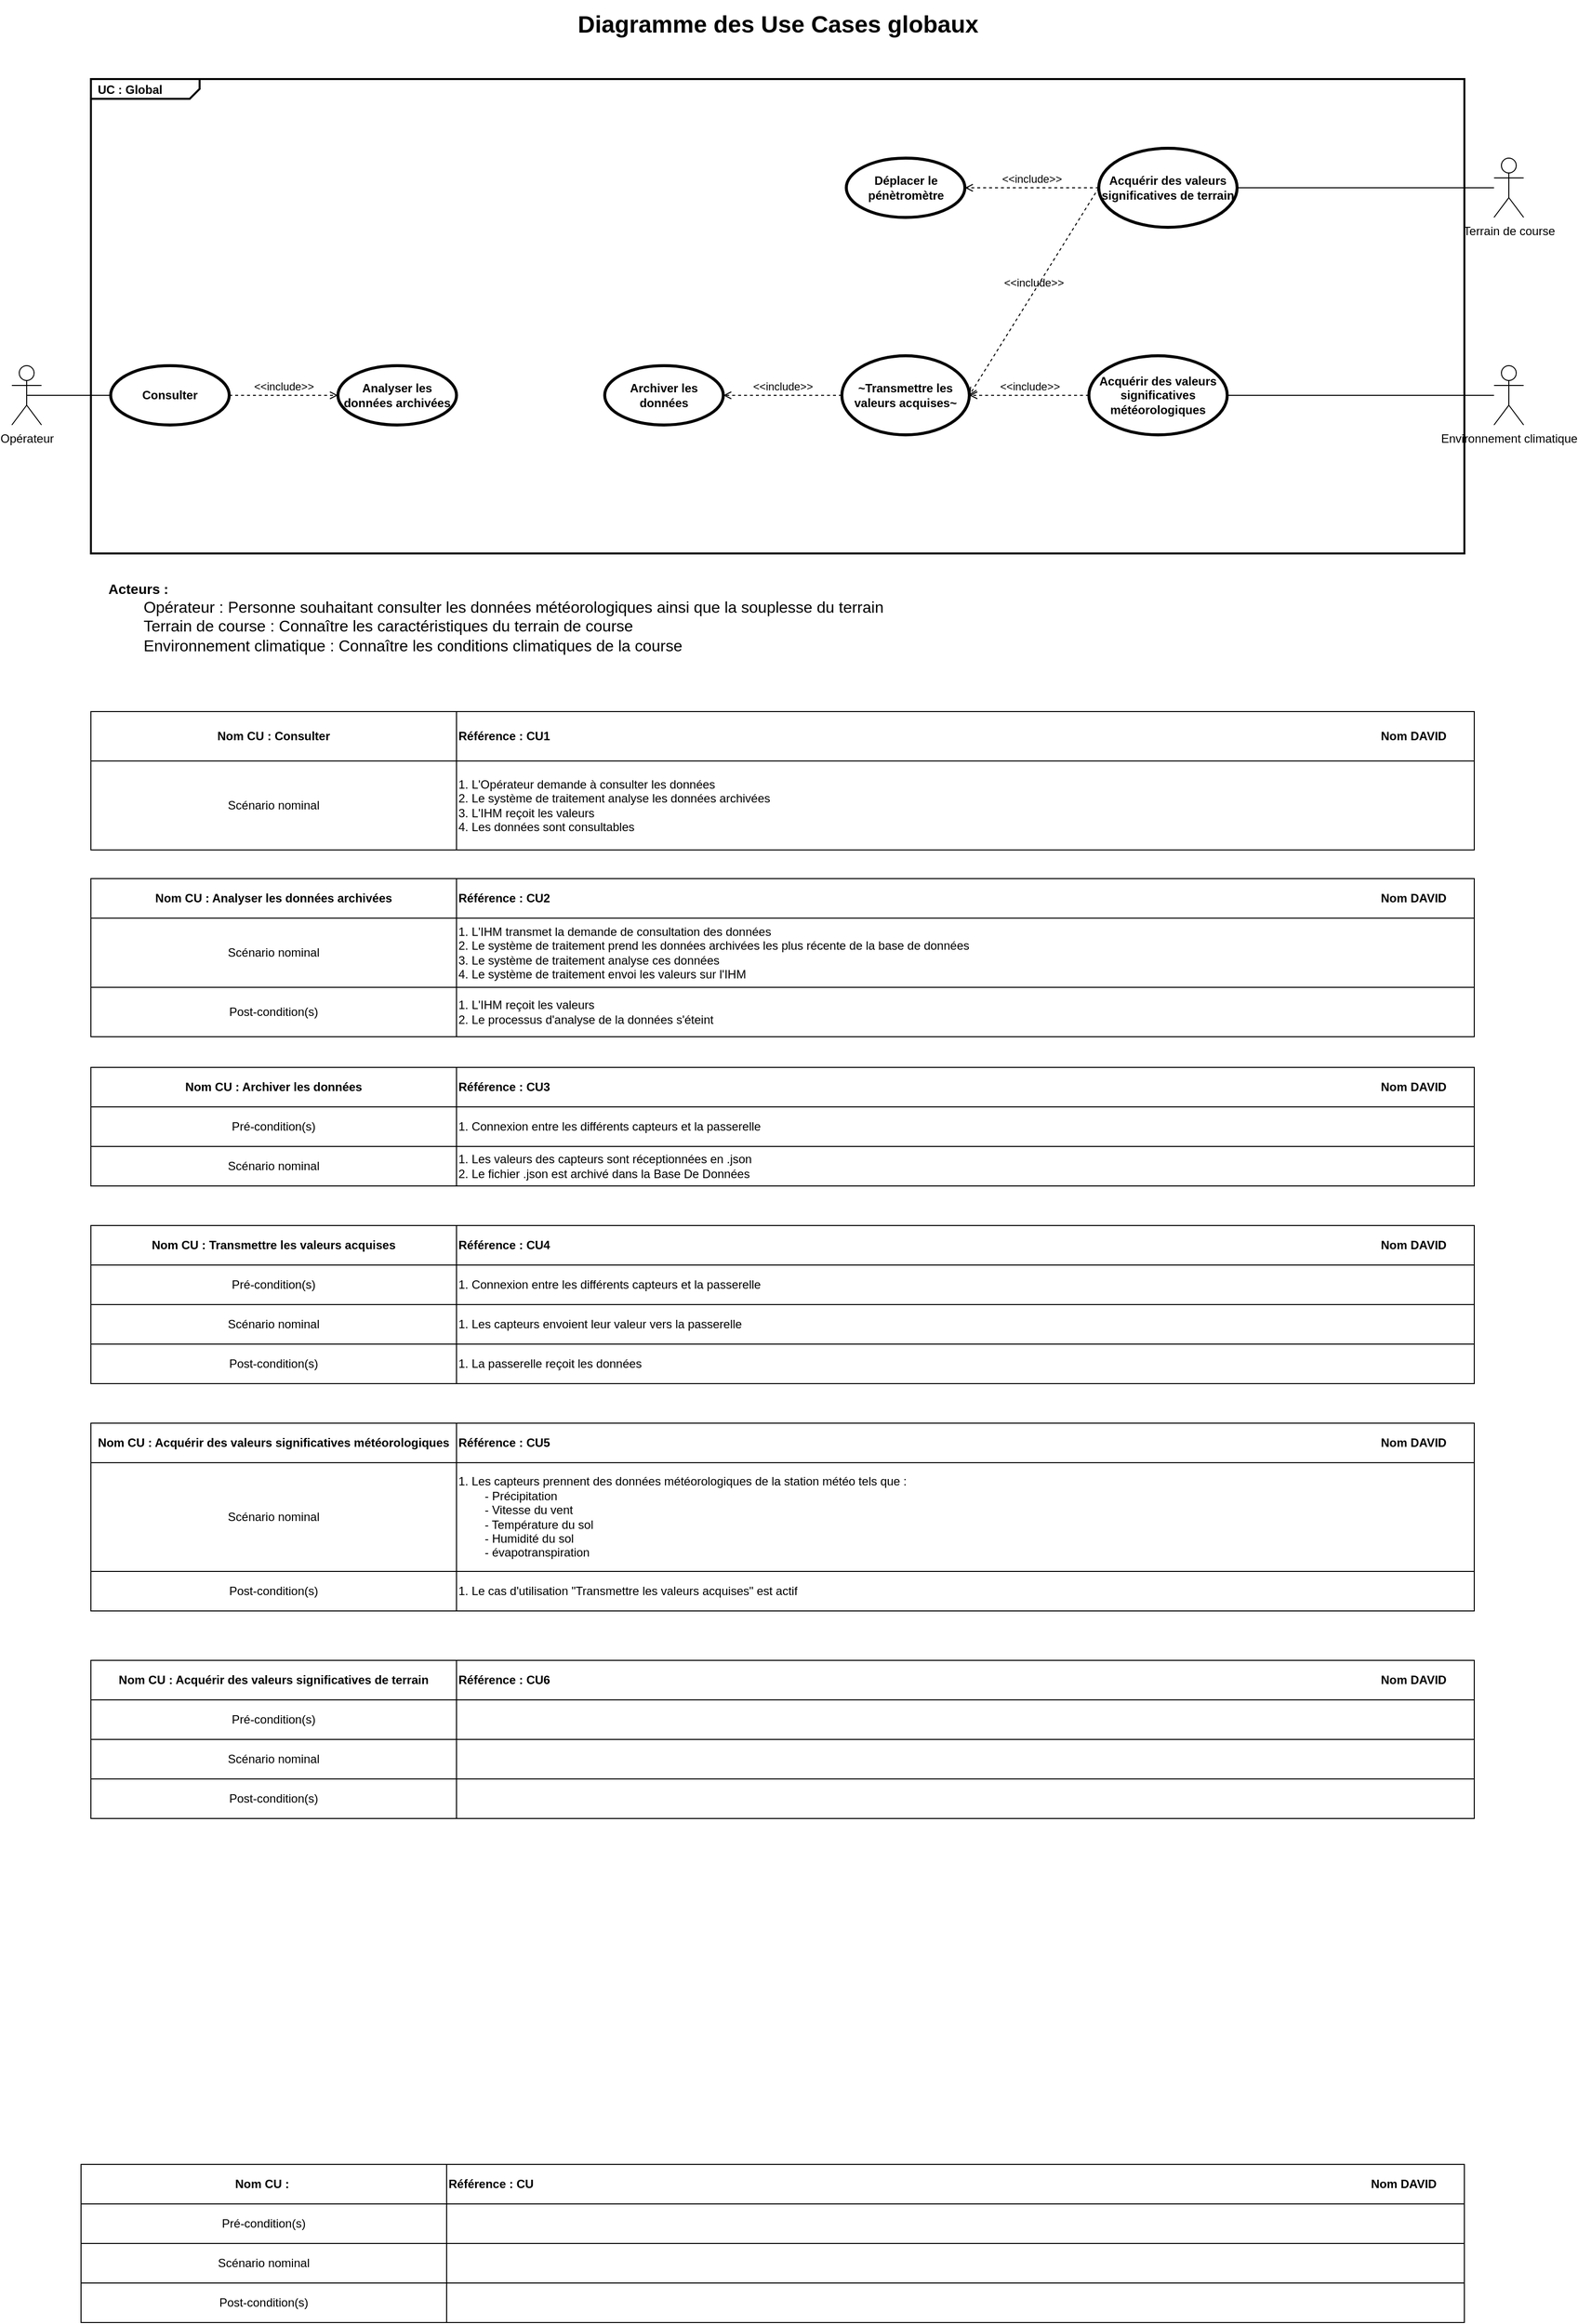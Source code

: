 <mxfile version="26.0.11">
  <diagram name="Page-1" id="A70qAdrdHBVWr6EGe4Zw">
    <mxGraphModel dx="1508" dy="587" grid="1" gridSize="10" guides="1" tooltips="1" connect="1" arrows="1" fold="1" page="1" pageScale="1" pageWidth="827" pageHeight="1169" math="0" shadow="0">
      <root>
        <mxCell id="0" />
        <mxCell id="1" parent="0" />
        <mxCell id="mM5LaX8ZNjWrrgv3H_fU-1" value="&lt;p style=&quot;margin:0px;margin-top:4px;margin-left:7px;text-align:left;&quot;&gt;&lt;b&gt;UC : Global&lt;/b&gt;&lt;/p&gt;" style="html=1;shape=mxgraph.sysml.package;overflow=fill;labelX=110;strokeWidth=2;align=center;" parent="1" vertex="1">
          <mxGeometry x="120" y="200" width="1390" height="480" as="geometry" />
        </mxCell>
        <mxCell id="mM5LaX8ZNjWrrgv3H_fU-2" value="Opérateur" style="shape=umlActor;html=1;verticalLabelPosition=bottom;verticalAlign=top;align=center;" parent="1" vertex="1">
          <mxGeometry x="40" y="490" width="30" height="60" as="geometry" />
        </mxCell>
        <mxCell id="mM5LaX8ZNjWrrgv3H_fU-3" value="Consulter" style="shape=ellipse;html=1;strokeWidth=3;fontStyle=1;whiteSpace=wrap;align=center;perimeter=ellipsePerimeter;" parent="1" vertex="1">
          <mxGeometry x="140" y="490" width="120" height="60" as="geometry" />
        </mxCell>
        <mxCell id="mM5LaX8ZNjWrrgv3H_fU-4" value="" style="edgeStyle=none;html=1;endArrow=none;verticalAlign=bottom;rounded=0;exitX=0.5;exitY=0.5;exitDx=0;exitDy=0;exitPerimeter=0;entryX=0;entryY=0.5;entryDx=0;entryDy=0;" parent="1" source="mM5LaX8ZNjWrrgv3H_fU-2" target="mM5LaX8ZNjWrrgv3H_fU-3" edge="1">
          <mxGeometry width="160" relative="1" as="geometry">
            <mxPoint x="780" y="450" as="sourcePoint" />
            <mxPoint x="940" y="450" as="targetPoint" />
          </mxGeometry>
        </mxCell>
        <mxCell id="mM5LaX8ZNjWrrgv3H_fU-5" value="Analyser les données archivées" style="shape=ellipse;html=1;strokeWidth=3;fontStyle=1;whiteSpace=wrap;align=center;perimeter=ellipsePerimeter;" parent="1" vertex="1">
          <mxGeometry x="370" y="490" width="120" height="60" as="geometry" />
        </mxCell>
        <mxCell id="mM5LaX8ZNjWrrgv3H_fU-6" value="&amp;lt;&amp;lt;include&amp;gt;&amp;gt;" style="edgeStyle=none;html=1;endArrow=open;verticalAlign=bottom;dashed=1;labelBackgroundColor=none;rounded=0;exitX=1;exitY=0.5;exitDx=0;exitDy=0;entryX=0;entryY=0.5;entryDx=0;entryDy=0;" parent="1" source="mM5LaX8ZNjWrrgv3H_fU-3" target="mM5LaX8ZNjWrrgv3H_fU-5" edge="1">
          <mxGeometry width="160" relative="1" as="geometry">
            <mxPoint x="780" y="450" as="sourcePoint" />
            <mxPoint x="940" y="450" as="targetPoint" />
          </mxGeometry>
        </mxCell>
        <mxCell id="mM5LaX8ZNjWrrgv3H_fU-10" value="Acquérir des valeurs significatives météorologiques" style="shape=ellipse;html=1;strokeWidth=3;fontStyle=1;whiteSpace=wrap;align=center;perimeter=ellipsePerimeter;" parent="1" vertex="1">
          <mxGeometry x="1130" y="480" width="140" height="80" as="geometry" />
        </mxCell>
        <mxCell id="mM5LaX8ZNjWrrgv3H_fU-11" value="Environnement climatique" style="shape=umlActor;html=1;verticalLabelPosition=bottom;verticalAlign=top;align=center;" parent="1" vertex="1">
          <mxGeometry x="1540" y="490" width="30" height="60" as="geometry" />
        </mxCell>
        <mxCell id="mM5LaX8ZNjWrrgv3H_fU-12" value="Terrain de course" style="shape=umlActor;html=1;verticalLabelPosition=bottom;verticalAlign=top;align=center;" parent="1" vertex="1">
          <mxGeometry x="1540" y="280" width="30" height="60" as="geometry" />
        </mxCell>
        <mxCell id="mM5LaX8ZNjWrrgv3H_fU-16" value="~Transmettre les valeurs acquises~" style="shape=ellipse;html=1;strokeWidth=3;fontStyle=1;whiteSpace=wrap;align=center;perimeter=ellipsePerimeter;" parent="1" vertex="1">
          <mxGeometry x="880" y="480" width="129" height="80" as="geometry" />
        </mxCell>
        <mxCell id="mM5LaX8ZNjWrrgv3H_fU-17" value="&amp;lt;&amp;lt;include&amp;gt;&amp;gt;" style="edgeStyle=none;html=1;endArrow=open;verticalAlign=bottom;dashed=1;labelBackgroundColor=none;rounded=0;entryX=1;entryY=0.5;entryDx=0;entryDy=0;exitX=0;exitY=0.5;exitDx=0;exitDy=0;" parent="1" source="mM5LaX8ZNjWrrgv3H_fU-10" target="mM5LaX8ZNjWrrgv3H_fU-16" edge="1">
          <mxGeometry width="160" relative="1" as="geometry">
            <mxPoint x="770" y="450" as="sourcePoint" />
            <mxPoint x="930" y="450" as="targetPoint" />
          </mxGeometry>
        </mxCell>
        <mxCell id="mM5LaX8ZNjWrrgv3H_fU-18" value="Archiver les données" style="shape=ellipse;html=1;strokeWidth=3;fontStyle=1;whiteSpace=wrap;align=center;perimeter=ellipsePerimeter;" parent="1" vertex="1">
          <mxGeometry x="640" y="490" width="120" height="60" as="geometry" />
        </mxCell>
        <mxCell id="mM5LaX8ZNjWrrgv3H_fU-20" value="&amp;lt;&amp;lt;include&amp;gt;&amp;gt;" style="edgeStyle=none;html=1;endArrow=open;verticalAlign=bottom;dashed=1;labelBackgroundColor=none;rounded=0;entryX=1;entryY=0.5;entryDx=0;entryDy=0;exitX=0;exitY=0.5;exitDx=0;exitDy=0;" parent="1" source="mM5LaX8ZNjWrrgv3H_fU-16" target="mM5LaX8ZNjWrrgv3H_fU-18" edge="1">
          <mxGeometry width="160" relative="1" as="geometry">
            <mxPoint x="770" y="450" as="sourcePoint" />
            <mxPoint x="930" y="450" as="targetPoint" />
          </mxGeometry>
        </mxCell>
        <mxCell id="mM5LaX8ZNjWrrgv3H_fU-22" value="Acquérir des valeurs significatives de terrain" style="shape=ellipse;html=1;strokeWidth=3;fontStyle=1;whiteSpace=wrap;align=center;perimeter=ellipsePerimeter;" parent="1" vertex="1">
          <mxGeometry x="1140" y="270" width="140" height="80" as="geometry" />
        </mxCell>
        <mxCell id="mM5LaX8ZNjWrrgv3H_fU-23" value="&amp;lt;&amp;lt;include&amp;gt;&amp;gt;" style="edgeStyle=none;html=1;endArrow=open;verticalAlign=bottom;dashed=1;labelBackgroundColor=none;rounded=0;entryX=1;entryY=0.5;entryDx=0;entryDy=0;exitX=0;exitY=0.5;exitDx=0;exitDy=0;" parent="1" source="mM5LaX8ZNjWrrgv3H_fU-22" target="mM5LaX8ZNjWrrgv3H_fU-16" edge="1">
          <mxGeometry width="160" relative="1" as="geometry">
            <mxPoint x="1130" y="555" as="sourcePoint" />
            <mxPoint x="1019" y="505" as="targetPoint" />
          </mxGeometry>
        </mxCell>
        <mxCell id="mM5LaX8ZNjWrrgv3H_fU-24" value="&amp;lt;&amp;lt;include&amp;gt;&amp;gt;" style="edgeStyle=none;html=1;endArrow=open;verticalAlign=bottom;dashed=1;labelBackgroundColor=none;rounded=0;exitX=0;exitY=0.5;exitDx=0;exitDy=0;" parent="1" source="mM5LaX8ZNjWrrgv3H_fU-22" target="mM5LaX8ZNjWrrgv3H_fU-25" edge="1">
          <mxGeometry width="160" relative="1" as="geometry">
            <mxPoint x="770" y="430" as="sourcePoint" />
            <mxPoint x="930" y="430" as="targetPoint" />
          </mxGeometry>
        </mxCell>
        <mxCell id="mM5LaX8ZNjWrrgv3H_fU-25" value="Déplacer le pénètromètre" style="shape=ellipse;html=1;strokeWidth=3;fontStyle=1;whiteSpace=wrap;align=center;perimeter=ellipsePerimeter;" parent="1" vertex="1">
          <mxGeometry x="884.5" y="280" width="120" height="60" as="geometry" />
        </mxCell>
        <mxCell id="mM5LaX8ZNjWrrgv3H_fU-30" value="&lt;font style=&quot;font-size: 24px;&quot;&gt;&lt;b style=&quot;&quot;&gt;Diagramme des Use Cases globaux&lt;/b&gt;&lt;/font&gt;" style="text;html=1;align=center;verticalAlign=middle;whiteSpace=wrap;rounded=0;" parent="1" vertex="1">
          <mxGeometry x="603.75" y="120" width="422.5" height="50" as="geometry" />
        </mxCell>
        <mxCell id="mM5LaX8ZNjWrrgv3H_fU-32" value="&lt;div style=&quot;text-align: left;&quot;&gt;&lt;span style=&quot;background-color: transparent; color: light-dark(rgb(0, 0, 0), rgb(255, 255, 255));&quot;&gt;&lt;font style=&quot;font-size: 14px;&quot;&gt;&lt;b&gt;Acteurs :&lt;/b&gt;&lt;/font&gt;&lt;/span&gt;&lt;/div&gt;&lt;div style=&quot;text-align: left;&quot;&gt;&lt;font size=&quot;3&quot;&gt;&lt;span style=&quot;white-space: pre;&quot;&gt;&#x9;&lt;/span&gt;Opérateur : Personne souhaitant consulter les données météorologiques ainsi que la souplesse du terrain&lt;/font&gt;&lt;br&gt;&lt;/div&gt;&lt;div style=&quot;text-align: left;&quot;&gt;&lt;font size=&quot;3&quot;&gt;&lt;span style=&quot;white-space: pre;&quot;&gt;&#x9;&lt;/span&gt;Terrain de course : Connaître les caractéristiques du terrain de course&lt;/font&gt;&lt;/div&gt;&lt;div style=&quot;text-align: left;&quot;&gt;&lt;font size=&quot;3&quot;&gt;&lt;span style=&quot;white-space: pre;&quot;&gt;&#x9;&lt;/span&gt;Environnement climatique : Connaître les conditions climatiques de la course&lt;br&gt;&lt;/font&gt;&lt;/div&gt;" style="text;html=1;align=center;verticalAlign=middle;whiteSpace=wrap;rounded=0;" parent="1" vertex="1">
          <mxGeometry x="120" y="700" width="820" height="90" as="geometry" />
        </mxCell>
        <mxCell id="IDqtNjEQeDUn0TwhhDhB-2" value="" style="edgeStyle=none;html=1;endArrow=none;verticalAlign=bottom;rounded=0;fontSize=12;startSize=8;endSize=8;curved=1;exitX=1;exitY=0.5;exitDx=0;exitDy=0;" parent="1" source="mM5LaX8ZNjWrrgv3H_fU-22" target="mM5LaX8ZNjWrrgv3H_fU-12" edge="1">
          <mxGeometry width="160" relative="1" as="geometry">
            <mxPoint x="710" y="450" as="sourcePoint" />
            <mxPoint x="870" y="450" as="targetPoint" />
          </mxGeometry>
        </mxCell>
        <mxCell id="IDqtNjEQeDUn0TwhhDhB-4" value="" style="edgeStyle=none;html=1;endArrow=none;verticalAlign=bottom;rounded=0;fontSize=12;startSize=8;endSize=8;curved=1;exitX=1;exitY=0.5;exitDx=0;exitDy=0;" parent="1" source="mM5LaX8ZNjWrrgv3H_fU-10" target="mM5LaX8ZNjWrrgv3H_fU-11" edge="1">
          <mxGeometry width="160" relative="1" as="geometry">
            <mxPoint x="1290" y="390" as="sourcePoint" />
            <mxPoint x="1560" y="305" as="targetPoint" />
          </mxGeometry>
        </mxCell>
        <mxCell id="TfrUjy63wPKS15s9oKsK-1" value="" style="shape=table;startSize=0;container=1;collapsible=0;childLayout=tableLayout;" parent="1" vertex="1">
          <mxGeometry x="120" y="840" width="1400" height="140" as="geometry" />
        </mxCell>
        <mxCell id="TfrUjy63wPKS15s9oKsK-2" value="" style="shape=tableRow;horizontal=0;startSize=0;swimlaneHead=0;swimlaneBody=0;strokeColor=inherit;top=0;left=0;bottom=0;right=0;collapsible=0;dropTarget=0;fillColor=none;points=[[0,0.5],[1,0.5]];portConstraint=eastwest;" parent="TfrUjy63wPKS15s9oKsK-1" vertex="1">
          <mxGeometry width="1400" height="50" as="geometry" />
        </mxCell>
        <mxCell id="TfrUjy63wPKS15s9oKsK-3" value="&lt;b&gt;Nom CU : Consulter&lt;/b&gt;" style="shape=partialRectangle;html=1;whiteSpace=wrap;connectable=0;strokeColor=inherit;overflow=hidden;fillColor=none;top=0;left=0;bottom=0;right=0;pointerEvents=1;" parent="TfrUjy63wPKS15s9oKsK-2" vertex="1">
          <mxGeometry width="370" height="50" as="geometry">
            <mxRectangle width="370" height="50" as="alternateBounds" />
          </mxGeometry>
        </mxCell>
        <mxCell id="TfrUjy63wPKS15s9oKsK-4" value="&lt;b&gt;Référence : CU1&lt;span style=&quot;white-space: pre;&quot;&gt;&#x9;&lt;/span&gt;&lt;span style=&quot;white-space: pre;&quot;&gt;&#x9;&lt;/span&gt;&lt;span style=&quot;white-space: pre;&quot;&gt;&#x9;&lt;/span&gt;&lt;span style=&quot;white-space: pre;&quot;&gt;&#x9;&lt;/span&gt;&lt;span style=&quot;white-space: pre;&quot;&gt;&#x9;&lt;/span&gt;&lt;span style=&quot;white-space: pre;&quot;&gt;&#x9;&lt;/span&gt;&lt;span style=&quot;white-space: pre;&quot;&gt;&#x9;&lt;/span&gt;&lt;span style=&quot;white-space: pre;&quot;&gt;&#x9;&lt;/span&gt;&lt;span style=&quot;white-space: pre;&quot;&gt;&#x9;&lt;/span&gt;&lt;span style=&quot;white-space: pre;&quot;&gt;&#x9;&lt;/span&gt;&lt;span style=&quot;white-space: pre;&quot;&gt;&#x9;&lt;/span&gt;&lt;span style=&quot;white-space: pre;&quot;&gt;&#x9;&lt;/span&gt;&lt;span style=&quot;white-space: pre;&quot;&gt;&#x9;&lt;/span&gt;&lt;span style=&quot;white-space: pre;&quot;&gt;&#x9;&lt;/span&gt;&lt;span style=&quot;white-space: pre;&quot;&gt;&#x9;&lt;/span&gt;&lt;span style=&quot;white-space: pre;&quot;&gt;&#x9;&lt;/span&gt;&lt;span style=&quot;white-space: pre;&quot;&gt;&#x9;&lt;/span&gt;&lt;span style=&quot;white-space: pre;&quot;&gt;&#x9;&lt;/span&gt;&lt;span style=&quot;white-space: pre;&quot;&gt;&#x9;&lt;/span&gt;&lt;span style=&quot;white-space: pre;&quot;&gt;&#x9;&lt;/span&gt;&lt;span style=&quot;white-space: pre;&quot;&gt;&#x9;&lt;/span&gt;&lt;span style=&quot;white-space: pre;&quot;&gt;&#x9;&lt;/span&gt;&lt;span style=&quot;white-space: pre;&quot;&gt;&#x9;&lt;/span&gt;&lt;span style=&quot;white-space: pre;&quot;&gt;&#x9;&lt;/span&gt;&lt;span style=&quot;white-space: pre;&quot;&gt;&#x9;&lt;/span&gt;&lt;span style=&quot;white-space: pre;&quot;&gt;&#x9;&lt;/span&gt;&lt;span style=&quot;white-space: pre;&quot;&gt;&#x9;&lt;/span&gt;&lt;span style=&quot;white-space: pre;&quot;&gt;&#x9;&lt;/span&gt;&lt;span style=&quot;white-space: pre;&quot;&gt;&#x9;&lt;/span&gt;&lt;span style=&quot;white-space: pre;&quot;&gt;&#x9;&lt;/span&gt;&lt;span style=&quot;white-space: pre;&quot;&gt;&#x9;&lt;/span&gt;&lt;span style=&quot;white-space: pre;&quot;&gt;&#x9;&lt;/span&gt;Nom DAVID&lt;/b&gt;" style="shape=partialRectangle;html=1;whiteSpace=wrap;connectable=0;strokeColor=inherit;overflow=hidden;fillColor=none;top=0;left=0;bottom=0;right=0;pointerEvents=1;align=left;" parent="TfrUjy63wPKS15s9oKsK-2" vertex="1">
          <mxGeometry x="370" width="1030" height="50" as="geometry">
            <mxRectangle width="1030" height="50" as="alternateBounds" />
          </mxGeometry>
        </mxCell>
        <mxCell id="TfrUjy63wPKS15s9oKsK-8" value="" style="shape=tableRow;horizontal=0;startSize=0;swimlaneHead=0;swimlaneBody=0;strokeColor=inherit;top=0;left=0;bottom=0;right=0;collapsible=0;dropTarget=0;fillColor=none;points=[[0,0.5],[1,0.5]];portConstraint=eastwest;" parent="TfrUjy63wPKS15s9oKsK-1" vertex="1">
          <mxGeometry y="50" width="1400" height="90" as="geometry" />
        </mxCell>
        <mxCell id="TfrUjy63wPKS15s9oKsK-9" value="Scénario nominal" style="shape=partialRectangle;html=1;whiteSpace=wrap;connectable=0;strokeColor=inherit;overflow=hidden;fillColor=none;top=0;left=0;bottom=0;right=0;pointerEvents=1;" parent="TfrUjy63wPKS15s9oKsK-8" vertex="1">
          <mxGeometry width="370" height="90" as="geometry">
            <mxRectangle width="370" height="90" as="alternateBounds" />
          </mxGeometry>
        </mxCell>
        <mxCell id="TfrUjy63wPKS15s9oKsK-10" value="1. L&#39;Opérateur demande à consulter les données&lt;div&gt;2. Le système de traitement analyse les données archivées&lt;/div&gt;&lt;div&gt;3. L&#39;IHM reçoit les valeurs&lt;/div&gt;&lt;div&gt;4. Les données sont consultables&lt;/div&gt;" style="shape=partialRectangle;html=1;whiteSpace=wrap;connectable=0;strokeColor=inherit;overflow=hidden;fillColor=none;top=0;left=0;bottom=0;right=0;pointerEvents=1;align=left;" parent="TfrUjy63wPKS15s9oKsK-8" vertex="1">
          <mxGeometry x="370" width="1030" height="90" as="geometry">
            <mxRectangle width="1030" height="90" as="alternateBounds" />
          </mxGeometry>
        </mxCell>
        <mxCell id="TfrUjy63wPKS15s9oKsK-27" value="" style="shape=table;startSize=0;container=1;collapsible=0;childLayout=tableLayout;" parent="1" vertex="1">
          <mxGeometry x="110" y="2310" width="1400" height="160" as="geometry" />
        </mxCell>
        <mxCell id="TfrUjy63wPKS15s9oKsK-28" value="" style="shape=tableRow;horizontal=0;startSize=0;swimlaneHead=0;swimlaneBody=0;strokeColor=inherit;top=0;left=0;bottom=0;right=0;collapsible=0;dropTarget=0;fillColor=none;points=[[0,0.5],[1,0.5]];portConstraint=eastwest;" parent="TfrUjy63wPKS15s9oKsK-27" vertex="1">
          <mxGeometry width="1400" height="40" as="geometry" />
        </mxCell>
        <mxCell id="TfrUjy63wPKS15s9oKsK-29" value="&lt;b&gt;Nom CU :&amp;nbsp;&lt;/b&gt;" style="shape=partialRectangle;html=1;whiteSpace=wrap;connectable=0;strokeColor=inherit;overflow=hidden;fillColor=none;top=0;left=0;bottom=0;right=0;pointerEvents=1;" parent="TfrUjy63wPKS15s9oKsK-28" vertex="1">
          <mxGeometry width="370" height="40" as="geometry">
            <mxRectangle width="370" height="40" as="alternateBounds" />
          </mxGeometry>
        </mxCell>
        <mxCell id="TfrUjy63wPKS15s9oKsK-30" value="&lt;b&gt;Référence : CU&lt;span style=&quot;white-space: pre;&quot;&gt;&#x9;&lt;/span&gt;&lt;span style=&quot;white-space: pre;&quot;&gt;&#x9;&lt;/span&gt;&lt;span style=&quot;white-space: pre;&quot;&gt;&#x9;&lt;/span&gt;&lt;span style=&quot;white-space: pre;&quot;&gt;&#x9;&lt;/span&gt;&lt;span style=&quot;white-space: pre;&quot;&gt;&#x9;&lt;/span&gt;&lt;span style=&quot;white-space: pre;&quot;&gt;&#x9;&lt;/span&gt;&lt;span style=&quot;white-space: pre;&quot;&gt;&#x9;&lt;/span&gt;&lt;span style=&quot;white-space: pre;&quot;&gt;&#x9;&lt;/span&gt;&lt;span style=&quot;white-space: pre;&quot;&gt;&#x9;&lt;/span&gt;&lt;span style=&quot;white-space: pre;&quot;&gt;&#x9;&lt;/span&gt;&lt;span style=&quot;white-space: pre;&quot;&gt;&#x9;&lt;/span&gt;&lt;span style=&quot;white-space: pre;&quot;&gt;&#x9;&lt;/span&gt;&lt;span style=&quot;white-space: pre;&quot;&gt;&#x9;&lt;/span&gt;&lt;span style=&quot;white-space: pre;&quot;&gt;&#x9;&lt;/span&gt;&lt;span style=&quot;white-space: pre;&quot;&gt;&#x9;&lt;/span&gt;&lt;span style=&quot;white-space: pre;&quot;&gt;&#x9;&lt;/span&gt;&lt;span style=&quot;white-space: pre;&quot;&gt;&#x9;&lt;/span&gt;&lt;span style=&quot;white-space: pre;&quot;&gt;&#x9;&lt;/span&gt;&lt;span style=&quot;white-space: pre;&quot;&gt;&#x9;&lt;/span&gt;&lt;span style=&quot;white-space: pre;&quot;&gt;&#x9;&lt;/span&gt;&lt;span style=&quot;white-space: pre;&quot;&gt;&#x9;&lt;/span&gt;&lt;span style=&quot;white-space: pre;&quot;&gt;&#x9;&lt;/span&gt;&lt;span style=&quot;white-space: pre;&quot;&gt;&#x9;&lt;/span&gt;&lt;span style=&quot;white-space: pre;&quot;&gt;&#x9;&lt;/span&gt;&lt;span style=&quot;white-space: pre;&quot;&gt;&#x9;&lt;/span&gt;&lt;span style=&quot;white-space: pre;&quot;&gt;&#x9;&lt;/span&gt;&lt;span style=&quot;white-space: pre;&quot;&gt;&#x9;&lt;/span&gt;&lt;span style=&quot;white-space: pre;&quot;&gt;&#x9;&lt;/span&gt;&lt;span style=&quot;white-space: pre;&quot;&gt;&#x9;&lt;/span&gt;&lt;span style=&quot;white-space: pre;&quot;&gt;&#x9;&lt;/span&gt;&lt;span style=&quot;white-space: pre;&quot;&gt;&#x9;&lt;/span&gt;&lt;span style=&quot;white-space: pre;&quot;&gt;&#x9;&lt;/span&gt;Nom DAVID&lt;/b&gt;" style="shape=partialRectangle;html=1;whiteSpace=wrap;connectable=0;strokeColor=inherit;overflow=hidden;fillColor=none;top=0;left=0;bottom=0;right=0;pointerEvents=1;align=left;" parent="TfrUjy63wPKS15s9oKsK-28" vertex="1">
          <mxGeometry x="370" width="1030" height="40" as="geometry">
            <mxRectangle width="1030" height="40" as="alternateBounds" />
          </mxGeometry>
        </mxCell>
        <mxCell id="TfrUjy63wPKS15s9oKsK-31" value="" style="shape=tableRow;horizontal=0;startSize=0;swimlaneHead=0;swimlaneBody=0;strokeColor=inherit;top=0;left=0;bottom=0;right=0;collapsible=0;dropTarget=0;fillColor=none;points=[[0,0.5],[1,0.5]];portConstraint=eastwest;" parent="TfrUjy63wPKS15s9oKsK-27" vertex="1">
          <mxGeometry y="40" width="1400" height="40" as="geometry" />
        </mxCell>
        <mxCell id="TfrUjy63wPKS15s9oKsK-32" value="Pré-condition(s)" style="shape=partialRectangle;html=1;whiteSpace=wrap;connectable=0;strokeColor=inherit;overflow=hidden;fillColor=none;top=0;left=0;bottom=0;right=0;pointerEvents=1;" parent="TfrUjy63wPKS15s9oKsK-31" vertex="1">
          <mxGeometry width="370" height="40" as="geometry">
            <mxRectangle width="370" height="40" as="alternateBounds" />
          </mxGeometry>
        </mxCell>
        <mxCell id="TfrUjy63wPKS15s9oKsK-33" value="" style="shape=partialRectangle;html=1;whiteSpace=wrap;connectable=0;strokeColor=inherit;overflow=hidden;fillColor=none;top=0;left=0;bottom=0;right=0;pointerEvents=1;align=left;" parent="TfrUjy63wPKS15s9oKsK-31" vertex="1">
          <mxGeometry x="370" width="1030" height="40" as="geometry">
            <mxRectangle width="1030" height="40" as="alternateBounds" />
          </mxGeometry>
        </mxCell>
        <mxCell id="TfrUjy63wPKS15s9oKsK-34" value="" style="shape=tableRow;horizontal=0;startSize=0;swimlaneHead=0;swimlaneBody=0;strokeColor=inherit;top=0;left=0;bottom=0;right=0;collapsible=0;dropTarget=0;fillColor=none;points=[[0,0.5],[1,0.5]];portConstraint=eastwest;" parent="TfrUjy63wPKS15s9oKsK-27" vertex="1">
          <mxGeometry y="80" width="1400" height="40" as="geometry" />
        </mxCell>
        <mxCell id="TfrUjy63wPKS15s9oKsK-35" value="Scénario nominal" style="shape=partialRectangle;html=1;whiteSpace=wrap;connectable=0;strokeColor=inherit;overflow=hidden;fillColor=none;top=0;left=0;bottom=0;right=0;pointerEvents=1;" parent="TfrUjy63wPKS15s9oKsK-34" vertex="1">
          <mxGeometry width="370" height="40" as="geometry">
            <mxRectangle width="370" height="40" as="alternateBounds" />
          </mxGeometry>
        </mxCell>
        <mxCell id="TfrUjy63wPKS15s9oKsK-36" value="" style="shape=partialRectangle;html=1;whiteSpace=wrap;connectable=0;strokeColor=inherit;overflow=hidden;fillColor=none;top=0;left=0;bottom=0;right=0;pointerEvents=1;align=left;" parent="TfrUjy63wPKS15s9oKsK-34" vertex="1">
          <mxGeometry x="370" width="1030" height="40" as="geometry">
            <mxRectangle width="1030" height="40" as="alternateBounds" />
          </mxGeometry>
        </mxCell>
        <mxCell id="TfrUjy63wPKS15s9oKsK-37" value="" style="shape=tableRow;horizontal=0;startSize=0;swimlaneHead=0;swimlaneBody=0;strokeColor=inherit;top=0;left=0;bottom=0;right=0;collapsible=0;dropTarget=0;fillColor=none;points=[[0,0.5],[1,0.5]];portConstraint=eastwest;" parent="TfrUjy63wPKS15s9oKsK-27" vertex="1">
          <mxGeometry y="120" width="1400" height="40" as="geometry" />
        </mxCell>
        <mxCell id="TfrUjy63wPKS15s9oKsK-38" value="Post-condition(s)" style="shape=partialRectangle;html=1;whiteSpace=wrap;connectable=0;strokeColor=inherit;overflow=hidden;fillColor=none;top=0;left=0;bottom=0;right=0;pointerEvents=1;" parent="TfrUjy63wPKS15s9oKsK-37" vertex="1">
          <mxGeometry width="370" height="40" as="geometry">
            <mxRectangle width="370" height="40" as="alternateBounds" />
          </mxGeometry>
        </mxCell>
        <mxCell id="TfrUjy63wPKS15s9oKsK-39" value="" style="shape=partialRectangle;html=1;whiteSpace=wrap;connectable=0;strokeColor=inherit;overflow=hidden;fillColor=none;top=0;left=0;bottom=0;right=0;pointerEvents=1;align=left;" parent="TfrUjy63wPKS15s9oKsK-37" vertex="1">
          <mxGeometry x="370" width="1030" height="40" as="geometry">
            <mxRectangle width="1030" height="40" as="alternateBounds" />
          </mxGeometry>
        </mxCell>
        <mxCell id="TfrUjy63wPKS15s9oKsK-47" value="" style="shape=table;startSize=0;container=1;collapsible=0;childLayout=tableLayout;" parent="1" vertex="1">
          <mxGeometry x="120" y="1009" width="1400" height="160" as="geometry" />
        </mxCell>
        <mxCell id="TfrUjy63wPKS15s9oKsK-48" value="" style="shape=tableRow;horizontal=0;startSize=0;swimlaneHead=0;swimlaneBody=0;strokeColor=inherit;top=0;left=0;bottom=0;right=0;collapsible=0;dropTarget=0;fillColor=none;points=[[0,0.5],[1,0.5]];portConstraint=eastwest;" parent="TfrUjy63wPKS15s9oKsK-47" vertex="1">
          <mxGeometry width="1400" height="40" as="geometry" />
        </mxCell>
        <mxCell id="TfrUjy63wPKS15s9oKsK-49" value="&lt;b&gt;Nom CU : Analyser les données archivées&lt;/b&gt;" style="shape=partialRectangle;html=1;whiteSpace=wrap;connectable=0;strokeColor=inherit;overflow=hidden;fillColor=none;top=0;left=0;bottom=0;right=0;pointerEvents=1;" parent="TfrUjy63wPKS15s9oKsK-48" vertex="1">
          <mxGeometry width="370" height="40" as="geometry">
            <mxRectangle width="370" height="40" as="alternateBounds" />
          </mxGeometry>
        </mxCell>
        <mxCell id="TfrUjy63wPKS15s9oKsK-50" value="&lt;b&gt;Référence : CU2&lt;span style=&quot;white-space: pre;&quot;&gt;&#x9;&lt;/span&gt;&lt;span style=&quot;white-space: pre;&quot;&gt;&#x9;&lt;/span&gt;&lt;span style=&quot;white-space: pre;&quot;&gt;&#x9;&lt;/span&gt;&lt;span style=&quot;white-space: pre;&quot;&gt;&#x9;&lt;/span&gt;&lt;span style=&quot;white-space: pre;&quot;&gt;&#x9;&lt;/span&gt;&lt;span style=&quot;white-space: pre;&quot;&gt;&#x9;&lt;/span&gt;&lt;span style=&quot;white-space: pre;&quot;&gt;&#x9;&lt;/span&gt;&lt;span style=&quot;white-space: pre;&quot;&gt;&#x9;&lt;/span&gt;&lt;span style=&quot;white-space: pre;&quot;&gt;&#x9;&lt;/span&gt;&lt;span style=&quot;white-space: pre;&quot;&gt;&#x9;&lt;/span&gt;&lt;span style=&quot;white-space: pre;&quot;&gt;&#x9;&lt;/span&gt;&lt;span style=&quot;white-space: pre;&quot;&gt;&#x9;&lt;/span&gt;&lt;span style=&quot;white-space: pre;&quot;&gt;&#x9;&lt;/span&gt;&lt;span style=&quot;white-space: pre;&quot;&gt;&#x9;&lt;/span&gt;&lt;span style=&quot;white-space: pre;&quot;&gt;&#x9;&lt;/span&gt;&lt;span style=&quot;white-space: pre;&quot;&gt;&#x9;&lt;/span&gt;&lt;span style=&quot;white-space: pre;&quot;&gt;&#x9;&lt;/span&gt;&lt;span style=&quot;white-space: pre;&quot;&gt;&#x9;&lt;/span&gt;&lt;span style=&quot;white-space: pre;&quot;&gt;&#x9;&lt;/span&gt;&lt;span style=&quot;white-space: pre;&quot;&gt;&#x9;&lt;/span&gt;&lt;span style=&quot;white-space: pre;&quot;&gt;&#x9;&lt;/span&gt;&lt;span style=&quot;white-space: pre;&quot;&gt;&#x9;&lt;/span&gt;&lt;span style=&quot;white-space: pre;&quot;&gt;&#x9;&lt;/span&gt;&lt;span style=&quot;white-space: pre;&quot;&gt;&#x9;&lt;/span&gt;&lt;span style=&quot;white-space: pre;&quot;&gt;&#x9;&lt;/span&gt;&lt;span style=&quot;white-space: pre;&quot;&gt;&#x9;&lt;/span&gt;&lt;span style=&quot;white-space: pre;&quot;&gt;&#x9;&lt;/span&gt;&lt;span style=&quot;white-space: pre;&quot;&gt;&#x9;&lt;/span&gt;&lt;span style=&quot;white-space: pre;&quot;&gt;&#x9;&lt;/span&gt;&lt;span style=&quot;white-space: pre;&quot;&gt;&#x9;&lt;/span&gt;&lt;span style=&quot;white-space: pre;&quot;&gt;&#x9;&lt;/span&gt;&lt;span style=&quot;white-space: pre;&quot;&gt;&#x9;&lt;/span&gt;Nom DAVID&lt;/b&gt;" style="shape=partialRectangle;html=1;whiteSpace=wrap;connectable=0;strokeColor=inherit;overflow=hidden;fillColor=none;top=0;left=0;bottom=0;right=0;pointerEvents=1;align=left;" parent="TfrUjy63wPKS15s9oKsK-48" vertex="1">
          <mxGeometry x="370" width="1030" height="40" as="geometry">
            <mxRectangle width="1030" height="40" as="alternateBounds" />
          </mxGeometry>
        </mxCell>
        <mxCell id="TfrUjy63wPKS15s9oKsK-54" value="" style="shape=tableRow;horizontal=0;startSize=0;swimlaneHead=0;swimlaneBody=0;strokeColor=inherit;top=0;left=0;bottom=0;right=0;collapsible=0;dropTarget=0;fillColor=none;points=[[0,0.5],[1,0.5]];portConstraint=eastwest;" parent="TfrUjy63wPKS15s9oKsK-47" vertex="1">
          <mxGeometry y="40" width="1400" height="70" as="geometry" />
        </mxCell>
        <mxCell id="TfrUjy63wPKS15s9oKsK-55" value="Scénario nominal" style="shape=partialRectangle;html=1;whiteSpace=wrap;connectable=0;strokeColor=inherit;overflow=hidden;fillColor=none;top=0;left=0;bottom=0;right=0;pointerEvents=1;" parent="TfrUjy63wPKS15s9oKsK-54" vertex="1">
          <mxGeometry width="370" height="70" as="geometry">
            <mxRectangle width="370" height="70" as="alternateBounds" />
          </mxGeometry>
        </mxCell>
        <mxCell id="TfrUjy63wPKS15s9oKsK-56" value="&lt;div&gt;1. L&#39;IHM transmet la demande de consultation des données&lt;/div&gt;&lt;div&gt;2. Le système de traitement prend les données archivées les plus récente de la base de données&lt;/div&gt;&lt;div&gt;3. Le système de traitement analyse ces données&lt;/div&gt;&lt;div&gt;4. Le système de traitement envoi les valeurs sur l&#39;IHM&lt;/div&gt;" style="shape=partialRectangle;html=1;whiteSpace=wrap;connectable=0;strokeColor=inherit;overflow=hidden;fillColor=none;top=0;left=0;bottom=0;right=0;pointerEvents=1;align=left;" parent="TfrUjy63wPKS15s9oKsK-54" vertex="1">
          <mxGeometry x="370" width="1030" height="70" as="geometry">
            <mxRectangle width="1030" height="70" as="alternateBounds" />
          </mxGeometry>
        </mxCell>
        <mxCell id="TfrUjy63wPKS15s9oKsK-57" value="" style="shape=tableRow;horizontal=0;startSize=0;swimlaneHead=0;swimlaneBody=0;strokeColor=inherit;top=0;left=0;bottom=0;right=0;collapsible=0;dropTarget=0;fillColor=none;points=[[0,0.5],[1,0.5]];portConstraint=eastwest;" parent="TfrUjy63wPKS15s9oKsK-47" vertex="1">
          <mxGeometry y="110" width="1400" height="50" as="geometry" />
        </mxCell>
        <mxCell id="TfrUjy63wPKS15s9oKsK-58" value="Post-condition(s)" style="shape=partialRectangle;html=1;whiteSpace=wrap;connectable=0;strokeColor=inherit;overflow=hidden;fillColor=none;top=0;left=0;bottom=0;right=0;pointerEvents=1;" parent="TfrUjy63wPKS15s9oKsK-57" vertex="1">
          <mxGeometry width="370" height="50" as="geometry">
            <mxRectangle width="370" height="50" as="alternateBounds" />
          </mxGeometry>
        </mxCell>
        <mxCell id="TfrUjy63wPKS15s9oKsK-59" value="1. L&#39;IHM reçoit les valeurs&lt;div&gt;2.&lt;span style=&quot;background-color: transparent; color: light-dark(rgb(0, 0, 0), rgb(255, 255, 255));&quot;&gt;&amp;nbsp;&lt;/span&gt;&lt;span style=&quot;background-color: transparent; color: light-dark(rgb(0, 0, 0), rgb(255, 255, 255));&quot;&gt;Le processus d&#39;analyse de la données s&#39;éteint&lt;/span&gt;&lt;/div&gt;" style="shape=partialRectangle;html=1;whiteSpace=wrap;connectable=0;strokeColor=inherit;overflow=hidden;fillColor=none;top=0;left=0;bottom=0;right=0;pointerEvents=1;align=left;" parent="TfrUjy63wPKS15s9oKsK-57" vertex="1">
          <mxGeometry x="370" width="1030" height="50" as="geometry">
            <mxRectangle width="1030" height="50" as="alternateBounds" />
          </mxGeometry>
        </mxCell>
        <mxCell id="TfrUjy63wPKS15s9oKsK-61" value="" style="shape=table;startSize=0;container=1;collapsible=0;childLayout=tableLayout;" parent="1" vertex="1">
          <mxGeometry x="120" y="1200" width="1400" height="120" as="geometry" />
        </mxCell>
        <mxCell id="TfrUjy63wPKS15s9oKsK-62" value="" style="shape=tableRow;horizontal=0;startSize=0;swimlaneHead=0;swimlaneBody=0;strokeColor=inherit;top=0;left=0;bottom=0;right=0;collapsible=0;dropTarget=0;fillColor=none;points=[[0,0.5],[1,0.5]];portConstraint=eastwest;" parent="TfrUjy63wPKS15s9oKsK-61" vertex="1">
          <mxGeometry width="1400" height="40" as="geometry" />
        </mxCell>
        <mxCell id="TfrUjy63wPKS15s9oKsK-63" value="&lt;b&gt;Nom CU : Archiver les données&lt;/b&gt;" style="shape=partialRectangle;html=1;whiteSpace=wrap;connectable=0;strokeColor=inherit;overflow=hidden;fillColor=none;top=0;left=0;bottom=0;right=0;pointerEvents=1;" parent="TfrUjy63wPKS15s9oKsK-62" vertex="1">
          <mxGeometry width="370" height="40" as="geometry">
            <mxRectangle width="370" height="40" as="alternateBounds" />
          </mxGeometry>
        </mxCell>
        <mxCell id="TfrUjy63wPKS15s9oKsK-64" value="&lt;b&gt;Référence : CU3&lt;span style=&quot;white-space: pre;&quot;&gt;&#x9;&lt;/span&gt;&lt;span style=&quot;white-space: pre;&quot;&gt;&#x9;&lt;/span&gt;&lt;span style=&quot;white-space: pre;&quot;&gt;&#x9;&lt;/span&gt;&lt;span style=&quot;white-space: pre;&quot;&gt;&#x9;&lt;/span&gt;&lt;span style=&quot;white-space: pre;&quot;&gt;&#x9;&lt;/span&gt;&lt;span style=&quot;white-space: pre;&quot;&gt;&#x9;&lt;/span&gt;&lt;span style=&quot;white-space: pre;&quot;&gt;&#x9;&lt;/span&gt;&lt;span style=&quot;white-space: pre;&quot;&gt;&#x9;&lt;/span&gt;&lt;span style=&quot;white-space: pre;&quot;&gt;&#x9;&lt;/span&gt;&lt;span style=&quot;white-space: pre;&quot;&gt;&#x9;&lt;/span&gt;&lt;span style=&quot;white-space: pre;&quot;&gt;&#x9;&lt;/span&gt;&lt;span style=&quot;white-space: pre;&quot;&gt;&#x9;&lt;/span&gt;&lt;span style=&quot;white-space: pre;&quot;&gt;&#x9;&lt;/span&gt;&lt;span style=&quot;white-space: pre;&quot;&gt;&#x9;&lt;/span&gt;&lt;span style=&quot;white-space: pre;&quot;&gt;&#x9;&lt;/span&gt;&lt;span style=&quot;white-space: pre;&quot;&gt;&#x9;&lt;/span&gt;&lt;span style=&quot;white-space: pre;&quot;&gt;&#x9;&lt;/span&gt;&lt;span style=&quot;white-space: pre;&quot;&gt;&#x9;&lt;/span&gt;&lt;span style=&quot;white-space: pre;&quot;&gt;&#x9;&lt;/span&gt;&lt;span style=&quot;white-space: pre;&quot;&gt;&#x9;&lt;/span&gt;&lt;span style=&quot;white-space: pre;&quot;&gt;&#x9;&lt;/span&gt;&lt;span style=&quot;white-space: pre;&quot;&gt;&#x9;&lt;/span&gt;&lt;span style=&quot;white-space: pre;&quot;&gt;&#x9;&lt;/span&gt;&lt;span style=&quot;white-space: pre;&quot;&gt;&#x9;&lt;/span&gt;&lt;span style=&quot;white-space: pre;&quot;&gt;&#x9;&lt;/span&gt;&lt;span style=&quot;white-space: pre;&quot;&gt;&#x9;&lt;/span&gt;&lt;span style=&quot;white-space: pre;&quot;&gt;&#x9;&lt;/span&gt;&lt;span style=&quot;white-space: pre;&quot;&gt;&#x9;&lt;/span&gt;&lt;span style=&quot;white-space: pre;&quot;&gt;&#x9;&lt;/span&gt;&lt;span style=&quot;white-space: pre;&quot;&gt;&#x9;&lt;/span&gt;&lt;span style=&quot;white-space: pre;&quot;&gt;&#x9;&lt;/span&gt;&lt;span style=&quot;white-space: pre;&quot;&gt;&#x9;&lt;/span&gt;Nom DAVID&lt;/b&gt;" style="shape=partialRectangle;html=1;whiteSpace=wrap;connectable=0;strokeColor=inherit;overflow=hidden;fillColor=none;top=0;left=0;bottom=0;right=0;pointerEvents=1;align=left;" parent="TfrUjy63wPKS15s9oKsK-62" vertex="1">
          <mxGeometry x="370" width="1030" height="40" as="geometry">
            <mxRectangle width="1030" height="40" as="alternateBounds" />
          </mxGeometry>
        </mxCell>
        <mxCell id="TfrUjy63wPKS15s9oKsK-65" value="" style="shape=tableRow;horizontal=0;startSize=0;swimlaneHead=0;swimlaneBody=0;strokeColor=inherit;top=0;left=0;bottom=0;right=0;collapsible=0;dropTarget=0;fillColor=none;points=[[0,0.5],[1,0.5]];portConstraint=eastwest;" parent="TfrUjy63wPKS15s9oKsK-61" vertex="1">
          <mxGeometry y="40" width="1400" height="40" as="geometry" />
        </mxCell>
        <mxCell id="TfrUjy63wPKS15s9oKsK-66" value="Pré-condition(s)" style="shape=partialRectangle;html=1;whiteSpace=wrap;connectable=0;strokeColor=inherit;overflow=hidden;fillColor=none;top=0;left=0;bottom=0;right=0;pointerEvents=1;" parent="TfrUjy63wPKS15s9oKsK-65" vertex="1">
          <mxGeometry width="370" height="40" as="geometry">
            <mxRectangle width="370" height="40" as="alternateBounds" />
          </mxGeometry>
        </mxCell>
        <mxCell id="TfrUjy63wPKS15s9oKsK-67" value="1. Connexion entre les différents capteurs et la passerelle" style="shape=partialRectangle;html=1;whiteSpace=wrap;connectable=0;strokeColor=inherit;overflow=hidden;fillColor=none;top=0;left=0;bottom=0;right=0;pointerEvents=1;align=left;" parent="TfrUjy63wPKS15s9oKsK-65" vertex="1">
          <mxGeometry x="370" width="1030" height="40" as="geometry">
            <mxRectangle width="1030" height="40" as="alternateBounds" />
          </mxGeometry>
        </mxCell>
        <mxCell id="TfrUjy63wPKS15s9oKsK-68" value="" style="shape=tableRow;horizontal=0;startSize=0;swimlaneHead=0;swimlaneBody=0;strokeColor=inherit;top=0;left=0;bottom=0;right=0;collapsible=0;dropTarget=0;fillColor=none;points=[[0,0.5],[1,0.5]];portConstraint=eastwest;" parent="TfrUjy63wPKS15s9oKsK-61" vertex="1">
          <mxGeometry y="80" width="1400" height="40" as="geometry" />
        </mxCell>
        <mxCell id="TfrUjy63wPKS15s9oKsK-69" value="Scénario nominal" style="shape=partialRectangle;html=1;whiteSpace=wrap;connectable=0;strokeColor=inherit;overflow=hidden;fillColor=none;top=0;left=0;bottom=0;right=0;pointerEvents=1;" parent="TfrUjy63wPKS15s9oKsK-68" vertex="1">
          <mxGeometry width="370" height="40" as="geometry">
            <mxRectangle width="370" height="40" as="alternateBounds" />
          </mxGeometry>
        </mxCell>
        <mxCell id="TfrUjy63wPKS15s9oKsK-70" value="1. Les valeurs des capteurs sont réceptionnées en .json&lt;div&gt;2. Le fichier .json est archivé dans la Base De Données&lt;/div&gt;" style="shape=partialRectangle;html=1;whiteSpace=wrap;connectable=0;strokeColor=inherit;overflow=hidden;fillColor=none;top=0;left=0;bottom=0;right=0;pointerEvents=1;align=left;" parent="TfrUjy63wPKS15s9oKsK-68" vertex="1">
          <mxGeometry x="370" width="1030" height="40" as="geometry">
            <mxRectangle width="1030" height="40" as="alternateBounds" />
          </mxGeometry>
        </mxCell>
        <mxCell id="TfrUjy63wPKS15s9oKsK-74" value="" style="shape=table;startSize=0;container=1;collapsible=0;childLayout=tableLayout;" parent="1" vertex="1">
          <mxGeometry x="120" y="1360" width="1400" height="160" as="geometry" />
        </mxCell>
        <mxCell id="TfrUjy63wPKS15s9oKsK-75" value="" style="shape=tableRow;horizontal=0;startSize=0;swimlaneHead=0;swimlaneBody=0;strokeColor=inherit;top=0;left=0;bottom=0;right=0;collapsible=0;dropTarget=0;fillColor=none;points=[[0,0.5],[1,0.5]];portConstraint=eastwest;" parent="TfrUjy63wPKS15s9oKsK-74" vertex="1">
          <mxGeometry width="1400" height="40" as="geometry" />
        </mxCell>
        <mxCell id="TfrUjy63wPKS15s9oKsK-76" value="&lt;b&gt;Nom CU : Transmettre les valeurs acquises&lt;/b&gt;" style="shape=partialRectangle;html=1;whiteSpace=wrap;connectable=0;strokeColor=inherit;overflow=hidden;fillColor=none;top=0;left=0;bottom=0;right=0;pointerEvents=1;" parent="TfrUjy63wPKS15s9oKsK-75" vertex="1">
          <mxGeometry width="370" height="40" as="geometry">
            <mxRectangle width="370" height="40" as="alternateBounds" />
          </mxGeometry>
        </mxCell>
        <mxCell id="TfrUjy63wPKS15s9oKsK-77" value="&lt;b&gt;Référence : CU4&lt;span style=&quot;white-space: pre;&quot;&gt;&#x9;&lt;/span&gt;&lt;span style=&quot;white-space: pre;&quot;&gt;&#x9;&lt;/span&gt;&lt;span style=&quot;white-space: pre;&quot;&gt;&#x9;&lt;/span&gt;&lt;span style=&quot;white-space: pre;&quot;&gt;&#x9;&lt;/span&gt;&lt;span style=&quot;white-space: pre;&quot;&gt;&#x9;&lt;/span&gt;&lt;span style=&quot;white-space: pre;&quot;&gt;&#x9;&lt;/span&gt;&lt;span style=&quot;white-space: pre;&quot;&gt;&#x9;&lt;/span&gt;&lt;span style=&quot;white-space: pre;&quot;&gt;&#x9;&lt;/span&gt;&lt;span style=&quot;white-space: pre;&quot;&gt;&#x9;&lt;/span&gt;&lt;span style=&quot;white-space: pre;&quot;&gt;&#x9;&lt;/span&gt;&lt;span style=&quot;white-space: pre;&quot;&gt;&#x9;&lt;/span&gt;&lt;span style=&quot;white-space: pre;&quot;&gt;&#x9;&lt;/span&gt;&lt;span style=&quot;white-space: pre;&quot;&gt;&#x9;&lt;/span&gt;&lt;span style=&quot;white-space: pre;&quot;&gt;&#x9;&lt;/span&gt;&lt;span style=&quot;white-space: pre;&quot;&gt;&#x9;&lt;/span&gt;&lt;span style=&quot;white-space: pre;&quot;&gt;&#x9;&lt;/span&gt;&lt;span style=&quot;white-space: pre;&quot;&gt;&#x9;&lt;/span&gt;&lt;span style=&quot;white-space: pre;&quot;&gt;&#x9;&lt;/span&gt;&lt;span style=&quot;white-space: pre;&quot;&gt;&#x9;&lt;/span&gt;&lt;span style=&quot;white-space: pre;&quot;&gt;&#x9;&lt;/span&gt;&lt;span style=&quot;white-space: pre;&quot;&gt;&#x9;&lt;/span&gt;&lt;span style=&quot;white-space: pre;&quot;&gt;&#x9;&lt;/span&gt;&lt;span style=&quot;white-space: pre;&quot;&gt;&#x9;&lt;/span&gt;&lt;span style=&quot;white-space: pre;&quot;&gt;&#x9;&lt;/span&gt;&lt;span style=&quot;white-space: pre;&quot;&gt;&#x9;&lt;/span&gt;&lt;span style=&quot;white-space: pre;&quot;&gt;&#x9;&lt;/span&gt;&lt;span style=&quot;white-space: pre;&quot;&gt;&#x9;&lt;/span&gt;&lt;span style=&quot;white-space: pre;&quot;&gt;&#x9;&lt;/span&gt;&lt;span style=&quot;white-space: pre;&quot;&gt;&#x9;&lt;/span&gt;&lt;span style=&quot;white-space: pre;&quot;&gt;&#x9;&lt;/span&gt;&lt;span style=&quot;white-space: pre;&quot;&gt;&#x9;&lt;/span&gt;&lt;span style=&quot;white-space: pre;&quot;&gt;&#x9;&lt;/span&gt;Nom DAVID&lt;/b&gt;" style="shape=partialRectangle;html=1;whiteSpace=wrap;connectable=0;strokeColor=inherit;overflow=hidden;fillColor=none;top=0;left=0;bottom=0;right=0;pointerEvents=1;align=left;" parent="TfrUjy63wPKS15s9oKsK-75" vertex="1">
          <mxGeometry x="370" width="1030" height="40" as="geometry">
            <mxRectangle width="1030" height="40" as="alternateBounds" />
          </mxGeometry>
        </mxCell>
        <mxCell id="TfrUjy63wPKS15s9oKsK-78" value="" style="shape=tableRow;horizontal=0;startSize=0;swimlaneHead=0;swimlaneBody=0;strokeColor=inherit;top=0;left=0;bottom=0;right=0;collapsible=0;dropTarget=0;fillColor=none;points=[[0,0.5],[1,0.5]];portConstraint=eastwest;" parent="TfrUjy63wPKS15s9oKsK-74" vertex="1">
          <mxGeometry y="40" width="1400" height="40" as="geometry" />
        </mxCell>
        <mxCell id="TfrUjy63wPKS15s9oKsK-79" value="Pré-condition(s)" style="shape=partialRectangle;html=1;whiteSpace=wrap;connectable=0;strokeColor=inherit;overflow=hidden;fillColor=none;top=0;left=0;bottom=0;right=0;pointerEvents=1;" parent="TfrUjy63wPKS15s9oKsK-78" vertex="1">
          <mxGeometry width="370" height="40" as="geometry">
            <mxRectangle width="370" height="40" as="alternateBounds" />
          </mxGeometry>
        </mxCell>
        <mxCell id="TfrUjy63wPKS15s9oKsK-80" value="1. Connexion entre les différents capteurs et la passerelle" style="shape=partialRectangle;html=1;whiteSpace=wrap;connectable=0;strokeColor=inherit;overflow=hidden;fillColor=none;top=0;left=0;bottom=0;right=0;pointerEvents=1;align=left;" parent="TfrUjy63wPKS15s9oKsK-78" vertex="1">
          <mxGeometry x="370" width="1030" height="40" as="geometry">
            <mxRectangle width="1030" height="40" as="alternateBounds" />
          </mxGeometry>
        </mxCell>
        <mxCell id="TfrUjy63wPKS15s9oKsK-81" value="" style="shape=tableRow;horizontal=0;startSize=0;swimlaneHead=0;swimlaneBody=0;strokeColor=inherit;top=0;left=0;bottom=0;right=0;collapsible=0;dropTarget=0;fillColor=none;points=[[0,0.5],[1,0.5]];portConstraint=eastwest;" parent="TfrUjy63wPKS15s9oKsK-74" vertex="1">
          <mxGeometry y="80" width="1400" height="40" as="geometry" />
        </mxCell>
        <mxCell id="TfrUjy63wPKS15s9oKsK-82" value="Scénario nominal" style="shape=partialRectangle;html=1;whiteSpace=wrap;connectable=0;strokeColor=inherit;overflow=hidden;fillColor=none;top=0;left=0;bottom=0;right=0;pointerEvents=1;" parent="TfrUjy63wPKS15s9oKsK-81" vertex="1">
          <mxGeometry width="370" height="40" as="geometry">
            <mxRectangle width="370" height="40" as="alternateBounds" />
          </mxGeometry>
        </mxCell>
        <mxCell id="TfrUjy63wPKS15s9oKsK-83" value="1. Les capteurs envoient leur valeur vers la passerelle" style="shape=partialRectangle;html=1;whiteSpace=wrap;connectable=0;strokeColor=inherit;overflow=hidden;fillColor=none;top=0;left=0;bottom=0;right=0;pointerEvents=1;align=left;" parent="TfrUjy63wPKS15s9oKsK-81" vertex="1">
          <mxGeometry x="370" width="1030" height="40" as="geometry">
            <mxRectangle width="1030" height="40" as="alternateBounds" />
          </mxGeometry>
        </mxCell>
        <mxCell id="TfrUjy63wPKS15s9oKsK-84" value="" style="shape=tableRow;horizontal=0;startSize=0;swimlaneHead=0;swimlaneBody=0;strokeColor=inherit;top=0;left=0;bottom=0;right=0;collapsible=0;dropTarget=0;fillColor=none;points=[[0,0.5],[1,0.5]];portConstraint=eastwest;" parent="TfrUjy63wPKS15s9oKsK-74" vertex="1">
          <mxGeometry y="120" width="1400" height="40" as="geometry" />
        </mxCell>
        <mxCell id="TfrUjy63wPKS15s9oKsK-85" value="Post-condition(s)" style="shape=partialRectangle;html=1;whiteSpace=wrap;connectable=0;strokeColor=inherit;overflow=hidden;fillColor=none;top=0;left=0;bottom=0;right=0;pointerEvents=1;" parent="TfrUjy63wPKS15s9oKsK-84" vertex="1">
          <mxGeometry width="370" height="40" as="geometry">
            <mxRectangle width="370" height="40" as="alternateBounds" />
          </mxGeometry>
        </mxCell>
        <mxCell id="TfrUjy63wPKS15s9oKsK-86" value="1. La passerelle reçoit les données" style="shape=partialRectangle;html=1;whiteSpace=wrap;connectable=0;strokeColor=inherit;overflow=hidden;fillColor=none;top=0;left=0;bottom=0;right=0;pointerEvents=1;align=left;" parent="TfrUjy63wPKS15s9oKsK-84" vertex="1">
          <mxGeometry x="370" width="1030" height="40" as="geometry">
            <mxRectangle width="1030" height="40" as="alternateBounds" />
          </mxGeometry>
        </mxCell>
        <mxCell id="wgS-Y_190Qiyua-rPaF9-1" value="" style="shape=table;startSize=0;container=1;collapsible=0;childLayout=tableLayout;" vertex="1" parent="1">
          <mxGeometry x="120" y="1560" width="1400" height="190" as="geometry" />
        </mxCell>
        <mxCell id="wgS-Y_190Qiyua-rPaF9-2" value="" style="shape=tableRow;horizontal=0;startSize=0;swimlaneHead=0;swimlaneBody=0;strokeColor=inherit;top=0;left=0;bottom=0;right=0;collapsible=0;dropTarget=0;fillColor=none;points=[[0,0.5],[1,0.5]];portConstraint=eastwest;" vertex="1" parent="wgS-Y_190Qiyua-rPaF9-1">
          <mxGeometry width="1400" height="40" as="geometry" />
        </mxCell>
        <mxCell id="wgS-Y_190Qiyua-rPaF9-3" value="&lt;b&gt;Nom CU : Acquérir des valeurs significatives météorologiques&lt;/b&gt;" style="shape=partialRectangle;html=1;whiteSpace=wrap;connectable=0;strokeColor=inherit;overflow=hidden;fillColor=none;top=0;left=0;bottom=0;right=0;pointerEvents=1;" vertex="1" parent="wgS-Y_190Qiyua-rPaF9-2">
          <mxGeometry width="370" height="40" as="geometry">
            <mxRectangle width="370" height="40" as="alternateBounds" />
          </mxGeometry>
        </mxCell>
        <mxCell id="wgS-Y_190Qiyua-rPaF9-4" value="&lt;b&gt;Référence : CU5&lt;span style=&quot;white-space: pre;&quot;&gt;&#x9;&lt;/span&gt;&lt;span style=&quot;white-space: pre;&quot;&gt;&#x9;&lt;/span&gt;&lt;span style=&quot;white-space: pre;&quot;&gt;&#x9;&lt;/span&gt;&lt;span style=&quot;white-space: pre;&quot;&gt;&#x9;&lt;/span&gt;&lt;span style=&quot;white-space: pre;&quot;&gt;&#x9;&lt;/span&gt;&lt;span style=&quot;white-space: pre;&quot;&gt;&#x9;&lt;/span&gt;&lt;span style=&quot;white-space: pre;&quot;&gt;&#x9;&lt;/span&gt;&lt;span style=&quot;white-space: pre;&quot;&gt;&#x9;&lt;/span&gt;&lt;span style=&quot;white-space: pre;&quot;&gt;&#x9;&lt;/span&gt;&lt;span style=&quot;white-space: pre;&quot;&gt;&#x9;&lt;/span&gt;&lt;span style=&quot;white-space: pre;&quot;&gt;&#x9;&lt;/span&gt;&lt;span style=&quot;white-space: pre;&quot;&gt;&#x9;&lt;/span&gt;&lt;span style=&quot;white-space: pre;&quot;&gt;&#x9;&lt;/span&gt;&lt;span style=&quot;white-space: pre;&quot;&gt;&#x9;&lt;/span&gt;&lt;span style=&quot;white-space: pre;&quot;&gt;&#x9;&lt;/span&gt;&lt;span style=&quot;white-space: pre;&quot;&gt;&#x9;&lt;/span&gt;&lt;span style=&quot;white-space: pre;&quot;&gt;&#x9;&lt;/span&gt;&lt;span style=&quot;white-space: pre;&quot;&gt;&#x9;&lt;/span&gt;&lt;span style=&quot;white-space: pre;&quot;&gt;&#x9;&lt;/span&gt;&lt;span style=&quot;white-space: pre;&quot;&gt;&#x9;&lt;/span&gt;&lt;span style=&quot;white-space: pre;&quot;&gt;&#x9;&lt;/span&gt;&lt;span style=&quot;white-space: pre;&quot;&gt;&#x9;&lt;/span&gt;&lt;span style=&quot;white-space: pre;&quot;&gt;&#x9;&lt;/span&gt;&lt;span style=&quot;white-space: pre;&quot;&gt;&#x9;&lt;/span&gt;&lt;span style=&quot;white-space: pre;&quot;&gt;&#x9;&lt;/span&gt;&lt;span style=&quot;white-space: pre;&quot;&gt;&#x9;&lt;/span&gt;&lt;span style=&quot;white-space: pre;&quot;&gt;&#x9;&lt;/span&gt;&lt;span style=&quot;white-space: pre;&quot;&gt;&#x9;&lt;/span&gt;&lt;span style=&quot;white-space: pre;&quot;&gt;&#x9;&lt;/span&gt;&lt;span style=&quot;white-space: pre;&quot;&gt;&#x9;&lt;/span&gt;&lt;span style=&quot;white-space: pre;&quot;&gt;&#x9;&lt;/span&gt;&lt;span style=&quot;white-space: pre;&quot;&gt;&#x9;&lt;/span&gt;Nom DAVID&lt;/b&gt;" style="shape=partialRectangle;html=1;whiteSpace=wrap;connectable=0;strokeColor=inherit;overflow=hidden;fillColor=none;top=0;left=0;bottom=0;right=0;pointerEvents=1;align=left;" vertex="1" parent="wgS-Y_190Qiyua-rPaF9-2">
          <mxGeometry x="370" width="1030" height="40" as="geometry">
            <mxRectangle width="1030" height="40" as="alternateBounds" />
          </mxGeometry>
        </mxCell>
        <mxCell id="wgS-Y_190Qiyua-rPaF9-8" value="" style="shape=tableRow;horizontal=0;startSize=0;swimlaneHead=0;swimlaneBody=0;strokeColor=inherit;top=0;left=0;bottom=0;right=0;collapsible=0;dropTarget=0;fillColor=none;points=[[0,0.5],[1,0.5]];portConstraint=eastwest;" vertex="1" parent="wgS-Y_190Qiyua-rPaF9-1">
          <mxGeometry y="40" width="1400" height="110" as="geometry" />
        </mxCell>
        <mxCell id="wgS-Y_190Qiyua-rPaF9-9" value="Scénario nominal" style="shape=partialRectangle;html=1;whiteSpace=wrap;connectable=0;strokeColor=inherit;overflow=hidden;fillColor=none;top=0;left=0;bottom=0;right=0;pointerEvents=1;" vertex="1" parent="wgS-Y_190Qiyua-rPaF9-8">
          <mxGeometry width="370" height="110" as="geometry">
            <mxRectangle width="370" height="110" as="alternateBounds" />
          </mxGeometry>
        </mxCell>
        <mxCell id="wgS-Y_190Qiyua-rPaF9-10" value="&lt;div&gt;1. Les capteurs prennent des données météorologiques de la station météo tels que :&lt;/div&gt;&lt;div&gt;&lt;span style=&quot;white-space: pre;&quot;&gt;&#x9;&lt;/span&gt;- Précipitation&lt;/div&gt;&lt;div&gt;&lt;span style=&quot;white-space: pre;&quot;&gt;&#x9;&lt;/span&gt;- Vitesse du vent&lt;/div&gt;&lt;div&gt;&lt;span style=&quot;white-space: pre;&quot;&gt;&#x9;&lt;/span&gt;- Température du sol&lt;/div&gt;&lt;div&gt;&lt;span style=&quot;white-space: pre;&quot;&gt;&#x9;&lt;/span&gt;- Humidité du sol&lt;/div&gt;&lt;div&gt;&lt;span style=&quot;white-space: pre;&quot;&gt;&#x9;&lt;/span&gt;- évapotranspiration&lt;br&gt;&lt;/div&gt;" style="shape=partialRectangle;html=1;whiteSpace=wrap;connectable=0;strokeColor=inherit;overflow=hidden;fillColor=none;top=0;left=0;bottom=0;right=0;pointerEvents=1;align=left;" vertex="1" parent="wgS-Y_190Qiyua-rPaF9-8">
          <mxGeometry x="370" width="1030" height="110" as="geometry">
            <mxRectangle width="1030" height="110" as="alternateBounds" />
          </mxGeometry>
        </mxCell>
        <mxCell id="wgS-Y_190Qiyua-rPaF9-11" value="" style="shape=tableRow;horizontal=0;startSize=0;swimlaneHead=0;swimlaneBody=0;strokeColor=inherit;top=0;left=0;bottom=0;right=0;collapsible=0;dropTarget=0;fillColor=none;points=[[0,0.5],[1,0.5]];portConstraint=eastwest;" vertex="1" parent="wgS-Y_190Qiyua-rPaF9-1">
          <mxGeometry y="150" width="1400" height="40" as="geometry" />
        </mxCell>
        <mxCell id="wgS-Y_190Qiyua-rPaF9-12" value="Post-condition(s)" style="shape=partialRectangle;html=1;whiteSpace=wrap;connectable=0;strokeColor=inherit;overflow=hidden;fillColor=none;top=0;left=0;bottom=0;right=0;pointerEvents=1;" vertex="1" parent="wgS-Y_190Qiyua-rPaF9-11">
          <mxGeometry width="370" height="40" as="geometry">
            <mxRectangle width="370" height="40" as="alternateBounds" />
          </mxGeometry>
        </mxCell>
        <mxCell id="wgS-Y_190Qiyua-rPaF9-13" value="1. Le cas d&#39;utilisation &quot;Transmettre les valeurs acquises&quot; est actif" style="shape=partialRectangle;html=1;whiteSpace=wrap;connectable=0;strokeColor=inherit;overflow=hidden;fillColor=none;top=0;left=0;bottom=0;right=0;pointerEvents=1;align=left;" vertex="1" parent="wgS-Y_190Qiyua-rPaF9-11">
          <mxGeometry x="370" width="1030" height="40" as="geometry">
            <mxRectangle width="1030" height="40" as="alternateBounds" />
          </mxGeometry>
        </mxCell>
        <mxCell id="wgS-Y_190Qiyua-rPaF9-14" value="" style="shape=table;startSize=0;container=1;collapsible=0;childLayout=tableLayout;" vertex="1" parent="1">
          <mxGeometry x="120" y="1800" width="1400" height="160" as="geometry" />
        </mxCell>
        <mxCell id="wgS-Y_190Qiyua-rPaF9-15" value="" style="shape=tableRow;horizontal=0;startSize=0;swimlaneHead=0;swimlaneBody=0;strokeColor=inherit;top=0;left=0;bottom=0;right=0;collapsible=0;dropTarget=0;fillColor=none;points=[[0,0.5],[1,0.5]];portConstraint=eastwest;" vertex="1" parent="wgS-Y_190Qiyua-rPaF9-14">
          <mxGeometry width="1400" height="40" as="geometry" />
        </mxCell>
        <mxCell id="wgS-Y_190Qiyua-rPaF9-16" value="&lt;b&gt;Nom CU : Acquérir des valeurs significatives de terrain&lt;/b&gt;" style="shape=partialRectangle;html=1;whiteSpace=wrap;connectable=0;strokeColor=inherit;overflow=hidden;fillColor=none;top=0;left=0;bottom=0;right=0;pointerEvents=1;" vertex="1" parent="wgS-Y_190Qiyua-rPaF9-15">
          <mxGeometry width="370" height="40" as="geometry">
            <mxRectangle width="370" height="40" as="alternateBounds" />
          </mxGeometry>
        </mxCell>
        <mxCell id="wgS-Y_190Qiyua-rPaF9-17" value="&lt;b&gt;Référence : CU6&lt;span style=&quot;white-space: pre;&quot;&gt;&#x9;&lt;/span&gt;&lt;span style=&quot;white-space: pre;&quot;&gt;&#x9;&lt;/span&gt;&lt;span style=&quot;white-space: pre;&quot;&gt;&#x9;&lt;/span&gt;&lt;span style=&quot;white-space: pre;&quot;&gt;&#x9;&lt;/span&gt;&lt;span style=&quot;white-space: pre;&quot;&gt;&#x9;&lt;/span&gt;&lt;span style=&quot;white-space: pre;&quot;&gt;&#x9;&lt;/span&gt;&lt;span style=&quot;white-space: pre;&quot;&gt;&#x9;&lt;/span&gt;&lt;span style=&quot;white-space: pre;&quot;&gt;&#x9;&lt;/span&gt;&lt;span style=&quot;white-space: pre;&quot;&gt;&#x9;&lt;/span&gt;&lt;span style=&quot;white-space: pre;&quot;&gt;&#x9;&lt;/span&gt;&lt;span style=&quot;white-space: pre;&quot;&gt;&#x9;&lt;/span&gt;&lt;span style=&quot;white-space: pre;&quot;&gt;&#x9;&lt;/span&gt;&lt;span style=&quot;white-space: pre;&quot;&gt;&#x9;&lt;/span&gt;&lt;span style=&quot;white-space: pre;&quot;&gt;&#x9;&lt;/span&gt;&lt;span style=&quot;white-space: pre;&quot;&gt;&#x9;&lt;/span&gt;&lt;span style=&quot;white-space: pre;&quot;&gt;&#x9;&lt;/span&gt;&lt;span style=&quot;white-space: pre;&quot;&gt;&#x9;&lt;/span&gt;&lt;span style=&quot;white-space: pre;&quot;&gt;&#x9;&lt;/span&gt;&lt;span style=&quot;white-space: pre;&quot;&gt;&#x9;&lt;/span&gt;&lt;span style=&quot;white-space: pre;&quot;&gt;&#x9;&lt;/span&gt;&lt;span style=&quot;white-space: pre;&quot;&gt;&#x9;&lt;/span&gt;&lt;span style=&quot;white-space: pre;&quot;&gt;&#x9;&lt;/span&gt;&lt;span style=&quot;white-space: pre;&quot;&gt;&#x9;&lt;/span&gt;&lt;span style=&quot;white-space: pre;&quot;&gt;&#x9;&lt;/span&gt;&lt;span style=&quot;white-space: pre;&quot;&gt;&#x9;&lt;/span&gt;&lt;span style=&quot;white-space: pre;&quot;&gt;&#x9;&lt;/span&gt;&lt;span style=&quot;white-space: pre;&quot;&gt;&#x9;&lt;/span&gt;&lt;span style=&quot;white-space: pre;&quot;&gt;&#x9;&lt;/span&gt;&lt;span style=&quot;white-space: pre;&quot;&gt;&#x9;&lt;/span&gt;&lt;span style=&quot;white-space: pre;&quot;&gt;&#x9;&lt;/span&gt;&lt;span style=&quot;white-space: pre;&quot;&gt;&#x9;&lt;/span&gt;&lt;span style=&quot;white-space: pre;&quot;&gt;&#x9;&lt;/span&gt;Nom DAVID&lt;/b&gt;" style="shape=partialRectangle;html=1;whiteSpace=wrap;connectable=0;strokeColor=inherit;overflow=hidden;fillColor=none;top=0;left=0;bottom=0;right=0;pointerEvents=1;align=left;" vertex="1" parent="wgS-Y_190Qiyua-rPaF9-15">
          <mxGeometry x="370" width="1030" height="40" as="geometry">
            <mxRectangle width="1030" height="40" as="alternateBounds" />
          </mxGeometry>
        </mxCell>
        <mxCell id="wgS-Y_190Qiyua-rPaF9-18" value="" style="shape=tableRow;horizontal=0;startSize=0;swimlaneHead=0;swimlaneBody=0;strokeColor=inherit;top=0;left=0;bottom=0;right=0;collapsible=0;dropTarget=0;fillColor=none;points=[[0,0.5],[1,0.5]];portConstraint=eastwest;" vertex="1" parent="wgS-Y_190Qiyua-rPaF9-14">
          <mxGeometry y="40" width="1400" height="40" as="geometry" />
        </mxCell>
        <mxCell id="wgS-Y_190Qiyua-rPaF9-19" value="Pré-condition(s)" style="shape=partialRectangle;html=1;whiteSpace=wrap;connectable=0;strokeColor=inherit;overflow=hidden;fillColor=none;top=0;left=0;bottom=0;right=0;pointerEvents=1;" vertex="1" parent="wgS-Y_190Qiyua-rPaF9-18">
          <mxGeometry width="370" height="40" as="geometry">
            <mxRectangle width="370" height="40" as="alternateBounds" />
          </mxGeometry>
        </mxCell>
        <mxCell id="wgS-Y_190Qiyua-rPaF9-20" value="" style="shape=partialRectangle;html=1;whiteSpace=wrap;connectable=0;strokeColor=inherit;overflow=hidden;fillColor=none;top=0;left=0;bottom=0;right=0;pointerEvents=1;align=left;" vertex="1" parent="wgS-Y_190Qiyua-rPaF9-18">
          <mxGeometry x="370" width="1030" height="40" as="geometry">
            <mxRectangle width="1030" height="40" as="alternateBounds" />
          </mxGeometry>
        </mxCell>
        <mxCell id="wgS-Y_190Qiyua-rPaF9-21" value="" style="shape=tableRow;horizontal=0;startSize=0;swimlaneHead=0;swimlaneBody=0;strokeColor=inherit;top=0;left=0;bottom=0;right=0;collapsible=0;dropTarget=0;fillColor=none;points=[[0,0.5],[1,0.5]];portConstraint=eastwest;" vertex="1" parent="wgS-Y_190Qiyua-rPaF9-14">
          <mxGeometry y="80" width="1400" height="40" as="geometry" />
        </mxCell>
        <mxCell id="wgS-Y_190Qiyua-rPaF9-22" value="Scénario nominal" style="shape=partialRectangle;html=1;whiteSpace=wrap;connectable=0;strokeColor=inherit;overflow=hidden;fillColor=none;top=0;left=0;bottom=0;right=0;pointerEvents=1;" vertex="1" parent="wgS-Y_190Qiyua-rPaF9-21">
          <mxGeometry width="370" height="40" as="geometry">
            <mxRectangle width="370" height="40" as="alternateBounds" />
          </mxGeometry>
        </mxCell>
        <mxCell id="wgS-Y_190Qiyua-rPaF9-23" value="" style="shape=partialRectangle;html=1;whiteSpace=wrap;connectable=0;strokeColor=inherit;overflow=hidden;fillColor=none;top=0;left=0;bottom=0;right=0;pointerEvents=1;align=left;" vertex="1" parent="wgS-Y_190Qiyua-rPaF9-21">
          <mxGeometry x="370" width="1030" height="40" as="geometry">
            <mxRectangle width="1030" height="40" as="alternateBounds" />
          </mxGeometry>
        </mxCell>
        <mxCell id="wgS-Y_190Qiyua-rPaF9-24" value="" style="shape=tableRow;horizontal=0;startSize=0;swimlaneHead=0;swimlaneBody=0;strokeColor=inherit;top=0;left=0;bottom=0;right=0;collapsible=0;dropTarget=0;fillColor=none;points=[[0,0.5],[1,0.5]];portConstraint=eastwest;" vertex="1" parent="wgS-Y_190Qiyua-rPaF9-14">
          <mxGeometry y="120" width="1400" height="40" as="geometry" />
        </mxCell>
        <mxCell id="wgS-Y_190Qiyua-rPaF9-25" value="Post-condition(s)" style="shape=partialRectangle;html=1;whiteSpace=wrap;connectable=0;strokeColor=inherit;overflow=hidden;fillColor=none;top=0;left=0;bottom=0;right=0;pointerEvents=1;" vertex="1" parent="wgS-Y_190Qiyua-rPaF9-24">
          <mxGeometry width="370" height="40" as="geometry">
            <mxRectangle width="370" height="40" as="alternateBounds" />
          </mxGeometry>
        </mxCell>
        <mxCell id="wgS-Y_190Qiyua-rPaF9-26" value="" style="shape=partialRectangle;html=1;whiteSpace=wrap;connectable=0;strokeColor=inherit;overflow=hidden;fillColor=none;top=0;left=0;bottom=0;right=0;pointerEvents=1;align=left;" vertex="1" parent="wgS-Y_190Qiyua-rPaF9-24">
          <mxGeometry x="370" width="1030" height="40" as="geometry">
            <mxRectangle width="1030" height="40" as="alternateBounds" />
          </mxGeometry>
        </mxCell>
      </root>
    </mxGraphModel>
  </diagram>
</mxfile>
